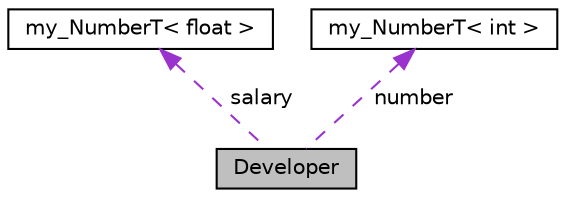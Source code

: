 digraph "Developer"
{
  edge [fontname="Helvetica",fontsize="10",labelfontname="Helvetica",labelfontsize="10"];
  node [fontname="Helvetica",fontsize="10",shape=record];
  Node1 [label="Developer",height=0.2,width=0.4,color="black", fillcolor="grey75", style="filled", fontcolor="black"];
  Node2 -> Node1 [dir="back",color="darkorchid3",fontsize="10",style="dashed",label=" salary" ];
  Node2 [label="my_NumberT\< float \>",height=0.2,width=0.4,color="black", fillcolor="white", style="filled",URL="$classmy___number_t.html"];
  Node3 -> Node1 [dir="back",color="darkorchid3",fontsize="10",style="dashed",label=" number" ];
  Node3 [label="my_NumberT\< int \>",height=0.2,width=0.4,color="black", fillcolor="white", style="filled",URL="$classmy___number_t.html"];
}

